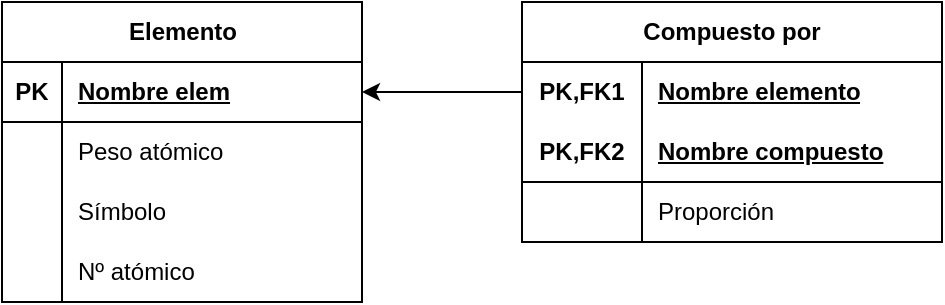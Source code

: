 <mxfile version="21.0.10" type="github">
  <diagram name="Pàgina-1" id="e-NAho2etXqGWJ2sI47j">
    <mxGraphModel dx="1120" dy="484" grid="1" gridSize="10" guides="1" tooltips="1" connect="1" arrows="1" fold="1" page="1" pageScale="1" pageWidth="827" pageHeight="1169" math="0" shadow="0">
      <root>
        <mxCell id="0" />
        <mxCell id="1" parent="0" />
        <mxCell id="tpv-fjjTlMKfpa9oDDb_-1" value="Elemento" style="shape=table;startSize=30;container=1;collapsible=1;childLayout=tableLayout;fixedRows=1;rowLines=0;fontStyle=1;align=center;resizeLast=1;html=1;" vertex="1" parent="1">
          <mxGeometry x="20" y="40" width="180" height="150" as="geometry" />
        </mxCell>
        <mxCell id="tpv-fjjTlMKfpa9oDDb_-2" value="" style="shape=tableRow;horizontal=0;startSize=0;swimlaneHead=0;swimlaneBody=0;fillColor=none;collapsible=0;dropTarget=0;points=[[0,0.5],[1,0.5]];portConstraint=eastwest;top=0;left=0;right=0;bottom=1;" vertex="1" parent="tpv-fjjTlMKfpa9oDDb_-1">
          <mxGeometry y="30" width="180" height="30" as="geometry" />
        </mxCell>
        <mxCell id="tpv-fjjTlMKfpa9oDDb_-3" value="PK" style="shape=partialRectangle;connectable=0;fillColor=none;top=0;left=0;bottom=0;right=0;fontStyle=1;overflow=hidden;whiteSpace=wrap;html=1;" vertex="1" parent="tpv-fjjTlMKfpa9oDDb_-2">
          <mxGeometry width="30" height="30" as="geometry">
            <mxRectangle width="30" height="30" as="alternateBounds" />
          </mxGeometry>
        </mxCell>
        <mxCell id="tpv-fjjTlMKfpa9oDDb_-4" value="Nombre elem" style="shape=partialRectangle;connectable=0;fillColor=none;top=0;left=0;bottom=0;right=0;align=left;spacingLeft=6;fontStyle=5;overflow=hidden;whiteSpace=wrap;html=1;" vertex="1" parent="tpv-fjjTlMKfpa9oDDb_-2">
          <mxGeometry x="30" width="150" height="30" as="geometry">
            <mxRectangle width="150" height="30" as="alternateBounds" />
          </mxGeometry>
        </mxCell>
        <mxCell id="tpv-fjjTlMKfpa9oDDb_-5" value="" style="shape=tableRow;horizontal=0;startSize=0;swimlaneHead=0;swimlaneBody=0;fillColor=none;collapsible=0;dropTarget=0;points=[[0,0.5],[1,0.5]];portConstraint=eastwest;top=0;left=0;right=0;bottom=0;" vertex="1" parent="tpv-fjjTlMKfpa9oDDb_-1">
          <mxGeometry y="60" width="180" height="30" as="geometry" />
        </mxCell>
        <mxCell id="tpv-fjjTlMKfpa9oDDb_-6" value="" style="shape=partialRectangle;connectable=0;fillColor=none;top=0;left=0;bottom=0;right=0;editable=1;overflow=hidden;whiteSpace=wrap;html=1;" vertex="1" parent="tpv-fjjTlMKfpa9oDDb_-5">
          <mxGeometry width="30" height="30" as="geometry">
            <mxRectangle width="30" height="30" as="alternateBounds" />
          </mxGeometry>
        </mxCell>
        <mxCell id="tpv-fjjTlMKfpa9oDDb_-7" value="Peso atómico" style="shape=partialRectangle;connectable=0;fillColor=none;top=0;left=0;bottom=0;right=0;align=left;spacingLeft=6;overflow=hidden;whiteSpace=wrap;html=1;" vertex="1" parent="tpv-fjjTlMKfpa9oDDb_-5">
          <mxGeometry x="30" width="150" height="30" as="geometry">
            <mxRectangle width="150" height="30" as="alternateBounds" />
          </mxGeometry>
        </mxCell>
        <mxCell id="tpv-fjjTlMKfpa9oDDb_-8" value="" style="shape=tableRow;horizontal=0;startSize=0;swimlaneHead=0;swimlaneBody=0;fillColor=none;collapsible=0;dropTarget=0;points=[[0,0.5],[1,0.5]];portConstraint=eastwest;top=0;left=0;right=0;bottom=0;" vertex="1" parent="tpv-fjjTlMKfpa9oDDb_-1">
          <mxGeometry y="90" width="180" height="30" as="geometry" />
        </mxCell>
        <mxCell id="tpv-fjjTlMKfpa9oDDb_-9" value="" style="shape=partialRectangle;connectable=0;fillColor=none;top=0;left=0;bottom=0;right=0;editable=1;overflow=hidden;whiteSpace=wrap;html=1;" vertex="1" parent="tpv-fjjTlMKfpa9oDDb_-8">
          <mxGeometry width="30" height="30" as="geometry">
            <mxRectangle width="30" height="30" as="alternateBounds" />
          </mxGeometry>
        </mxCell>
        <mxCell id="tpv-fjjTlMKfpa9oDDb_-10" value="Símbolo" style="shape=partialRectangle;connectable=0;fillColor=none;top=0;left=0;bottom=0;right=0;align=left;spacingLeft=6;overflow=hidden;whiteSpace=wrap;html=1;" vertex="1" parent="tpv-fjjTlMKfpa9oDDb_-8">
          <mxGeometry x="30" width="150" height="30" as="geometry">
            <mxRectangle width="150" height="30" as="alternateBounds" />
          </mxGeometry>
        </mxCell>
        <mxCell id="tpv-fjjTlMKfpa9oDDb_-11" value="" style="shape=tableRow;horizontal=0;startSize=0;swimlaneHead=0;swimlaneBody=0;fillColor=none;collapsible=0;dropTarget=0;points=[[0,0.5],[1,0.5]];portConstraint=eastwest;top=0;left=0;right=0;bottom=0;" vertex="1" parent="tpv-fjjTlMKfpa9oDDb_-1">
          <mxGeometry y="120" width="180" height="30" as="geometry" />
        </mxCell>
        <mxCell id="tpv-fjjTlMKfpa9oDDb_-12" value="" style="shape=partialRectangle;connectable=0;fillColor=none;top=0;left=0;bottom=0;right=0;editable=1;overflow=hidden;whiteSpace=wrap;html=1;" vertex="1" parent="tpv-fjjTlMKfpa9oDDb_-11">
          <mxGeometry width="30" height="30" as="geometry">
            <mxRectangle width="30" height="30" as="alternateBounds" />
          </mxGeometry>
        </mxCell>
        <mxCell id="tpv-fjjTlMKfpa9oDDb_-13" value="Nº atómico" style="shape=partialRectangle;connectable=0;fillColor=none;top=0;left=0;bottom=0;right=0;align=left;spacingLeft=6;overflow=hidden;whiteSpace=wrap;html=1;" vertex="1" parent="tpv-fjjTlMKfpa9oDDb_-11">
          <mxGeometry x="30" width="150" height="30" as="geometry">
            <mxRectangle width="150" height="30" as="alternateBounds" />
          </mxGeometry>
        </mxCell>
        <mxCell id="tpv-fjjTlMKfpa9oDDb_-27" value="Compuesto por" style="shape=table;startSize=30;container=1;collapsible=1;childLayout=tableLayout;fixedRows=1;rowLines=0;fontStyle=1;align=center;resizeLast=1;html=1;whiteSpace=wrap;" vertex="1" parent="1">
          <mxGeometry x="280" y="40" width="210" height="120" as="geometry" />
        </mxCell>
        <mxCell id="tpv-fjjTlMKfpa9oDDb_-28" value="" style="shape=tableRow;horizontal=0;startSize=0;swimlaneHead=0;swimlaneBody=0;fillColor=none;collapsible=0;dropTarget=0;points=[[0,0.5],[1,0.5]];portConstraint=eastwest;top=0;left=0;right=0;bottom=0;html=1;" vertex="1" parent="tpv-fjjTlMKfpa9oDDb_-27">
          <mxGeometry y="30" width="210" height="30" as="geometry" />
        </mxCell>
        <mxCell id="tpv-fjjTlMKfpa9oDDb_-29" value="PK,FK1" style="shape=partialRectangle;connectable=0;fillColor=none;top=0;left=0;bottom=0;right=0;fontStyle=1;overflow=hidden;html=1;whiteSpace=wrap;" vertex="1" parent="tpv-fjjTlMKfpa9oDDb_-28">
          <mxGeometry width="60" height="30" as="geometry">
            <mxRectangle width="60" height="30" as="alternateBounds" />
          </mxGeometry>
        </mxCell>
        <mxCell id="tpv-fjjTlMKfpa9oDDb_-30" value="Nombre elemento" style="shape=partialRectangle;connectable=0;fillColor=none;top=0;left=0;bottom=0;right=0;align=left;spacingLeft=6;fontStyle=5;overflow=hidden;html=1;whiteSpace=wrap;" vertex="1" parent="tpv-fjjTlMKfpa9oDDb_-28">
          <mxGeometry x="60" width="150" height="30" as="geometry">
            <mxRectangle width="150" height="30" as="alternateBounds" />
          </mxGeometry>
        </mxCell>
        <mxCell id="tpv-fjjTlMKfpa9oDDb_-31" value="" style="shape=tableRow;horizontal=0;startSize=0;swimlaneHead=0;swimlaneBody=0;fillColor=none;collapsible=0;dropTarget=0;points=[[0,0.5],[1,0.5]];portConstraint=eastwest;top=0;left=0;right=0;bottom=1;html=1;" vertex="1" parent="tpv-fjjTlMKfpa9oDDb_-27">
          <mxGeometry y="60" width="210" height="30" as="geometry" />
        </mxCell>
        <mxCell id="tpv-fjjTlMKfpa9oDDb_-32" value="PK,FK2" style="shape=partialRectangle;connectable=0;fillColor=none;top=0;left=0;bottom=0;right=0;fontStyle=1;overflow=hidden;html=1;whiteSpace=wrap;" vertex="1" parent="tpv-fjjTlMKfpa9oDDb_-31">
          <mxGeometry width="60" height="30" as="geometry">
            <mxRectangle width="60" height="30" as="alternateBounds" />
          </mxGeometry>
        </mxCell>
        <mxCell id="tpv-fjjTlMKfpa9oDDb_-33" value="Nombre compuesto" style="shape=partialRectangle;connectable=0;fillColor=none;top=0;left=0;bottom=0;right=0;align=left;spacingLeft=6;fontStyle=5;overflow=hidden;html=1;whiteSpace=wrap;" vertex="1" parent="tpv-fjjTlMKfpa9oDDb_-31">
          <mxGeometry x="60" width="150" height="30" as="geometry">
            <mxRectangle width="150" height="30" as="alternateBounds" />
          </mxGeometry>
        </mxCell>
        <mxCell id="tpv-fjjTlMKfpa9oDDb_-34" value="" style="shape=tableRow;horizontal=0;startSize=0;swimlaneHead=0;swimlaneBody=0;fillColor=none;collapsible=0;dropTarget=0;points=[[0,0.5],[1,0.5]];portConstraint=eastwest;top=0;left=0;right=0;bottom=0;html=1;" vertex="1" parent="tpv-fjjTlMKfpa9oDDb_-27">
          <mxGeometry y="90" width="210" height="30" as="geometry" />
        </mxCell>
        <mxCell id="tpv-fjjTlMKfpa9oDDb_-35" value="" style="shape=partialRectangle;connectable=0;fillColor=none;top=0;left=0;bottom=0;right=0;editable=1;overflow=hidden;html=1;whiteSpace=wrap;" vertex="1" parent="tpv-fjjTlMKfpa9oDDb_-34">
          <mxGeometry width="60" height="30" as="geometry">
            <mxRectangle width="60" height="30" as="alternateBounds" />
          </mxGeometry>
        </mxCell>
        <mxCell id="tpv-fjjTlMKfpa9oDDb_-36" value="Proporción" style="shape=partialRectangle;connectable=0;fillColor=none;top=0;left=0;bottom=0;right=0;align=left;spacingLeft=6;overflow=hidden;html=1;whiteSpace=wrap;" vertex="1" parent="tpv-fjjTlMKfpa9oDDb_-34">
          <mxGeometry x="60" width="150" height="30" as="geometry">
            <mxRectangle width="150" height="30" as="alternateBounds" />
          </mxGeometry>
        </mxCell>
        <mxCell id="tpv-fjjTlMKfpa9oDDb_-40" style="edgeStyle=orthogonalEdgeStyle;rounded=0;orthogonalLoop=1;jettySize=auto;html=1;exitX=0;exitY=0.5;exitDx=0;exitDy=0;entryX=1;entryY=0.5;entryDx=0;entryDy=0;" edge="1" parent="1" source="tpv-fjjTlMKfpa9oDDb_-28" target="tpv-fjjTlMKfpa9oDDb_-2">
          <mxGeometry relative="1" as="geometry" />
        </mxCell>
      </root>
    </mxGraphModel>
  </diagram>
</mxfile>

